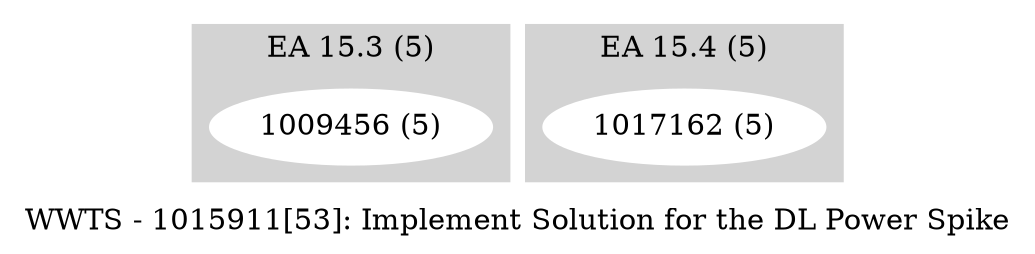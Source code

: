 digraph G {
    label = "WWTS - 1015911[53]: Implement Solution for the DL Power Spike";
    ranksep = .1
    subgraph cluster_1 {
        style=filled;
        color=lightgrey;
        node [style=filled,color=white];
        "1009456 (5)"
        ;
        label = "EA 15.3 (5)";
    }
    subgraph cluster_2 {
        style=filled;
        color=lightgrey;
        node [style=filled,color=white];
        "1017162 (5)"
        ;
        label = "EA 15.4 (5)";
    }
}
